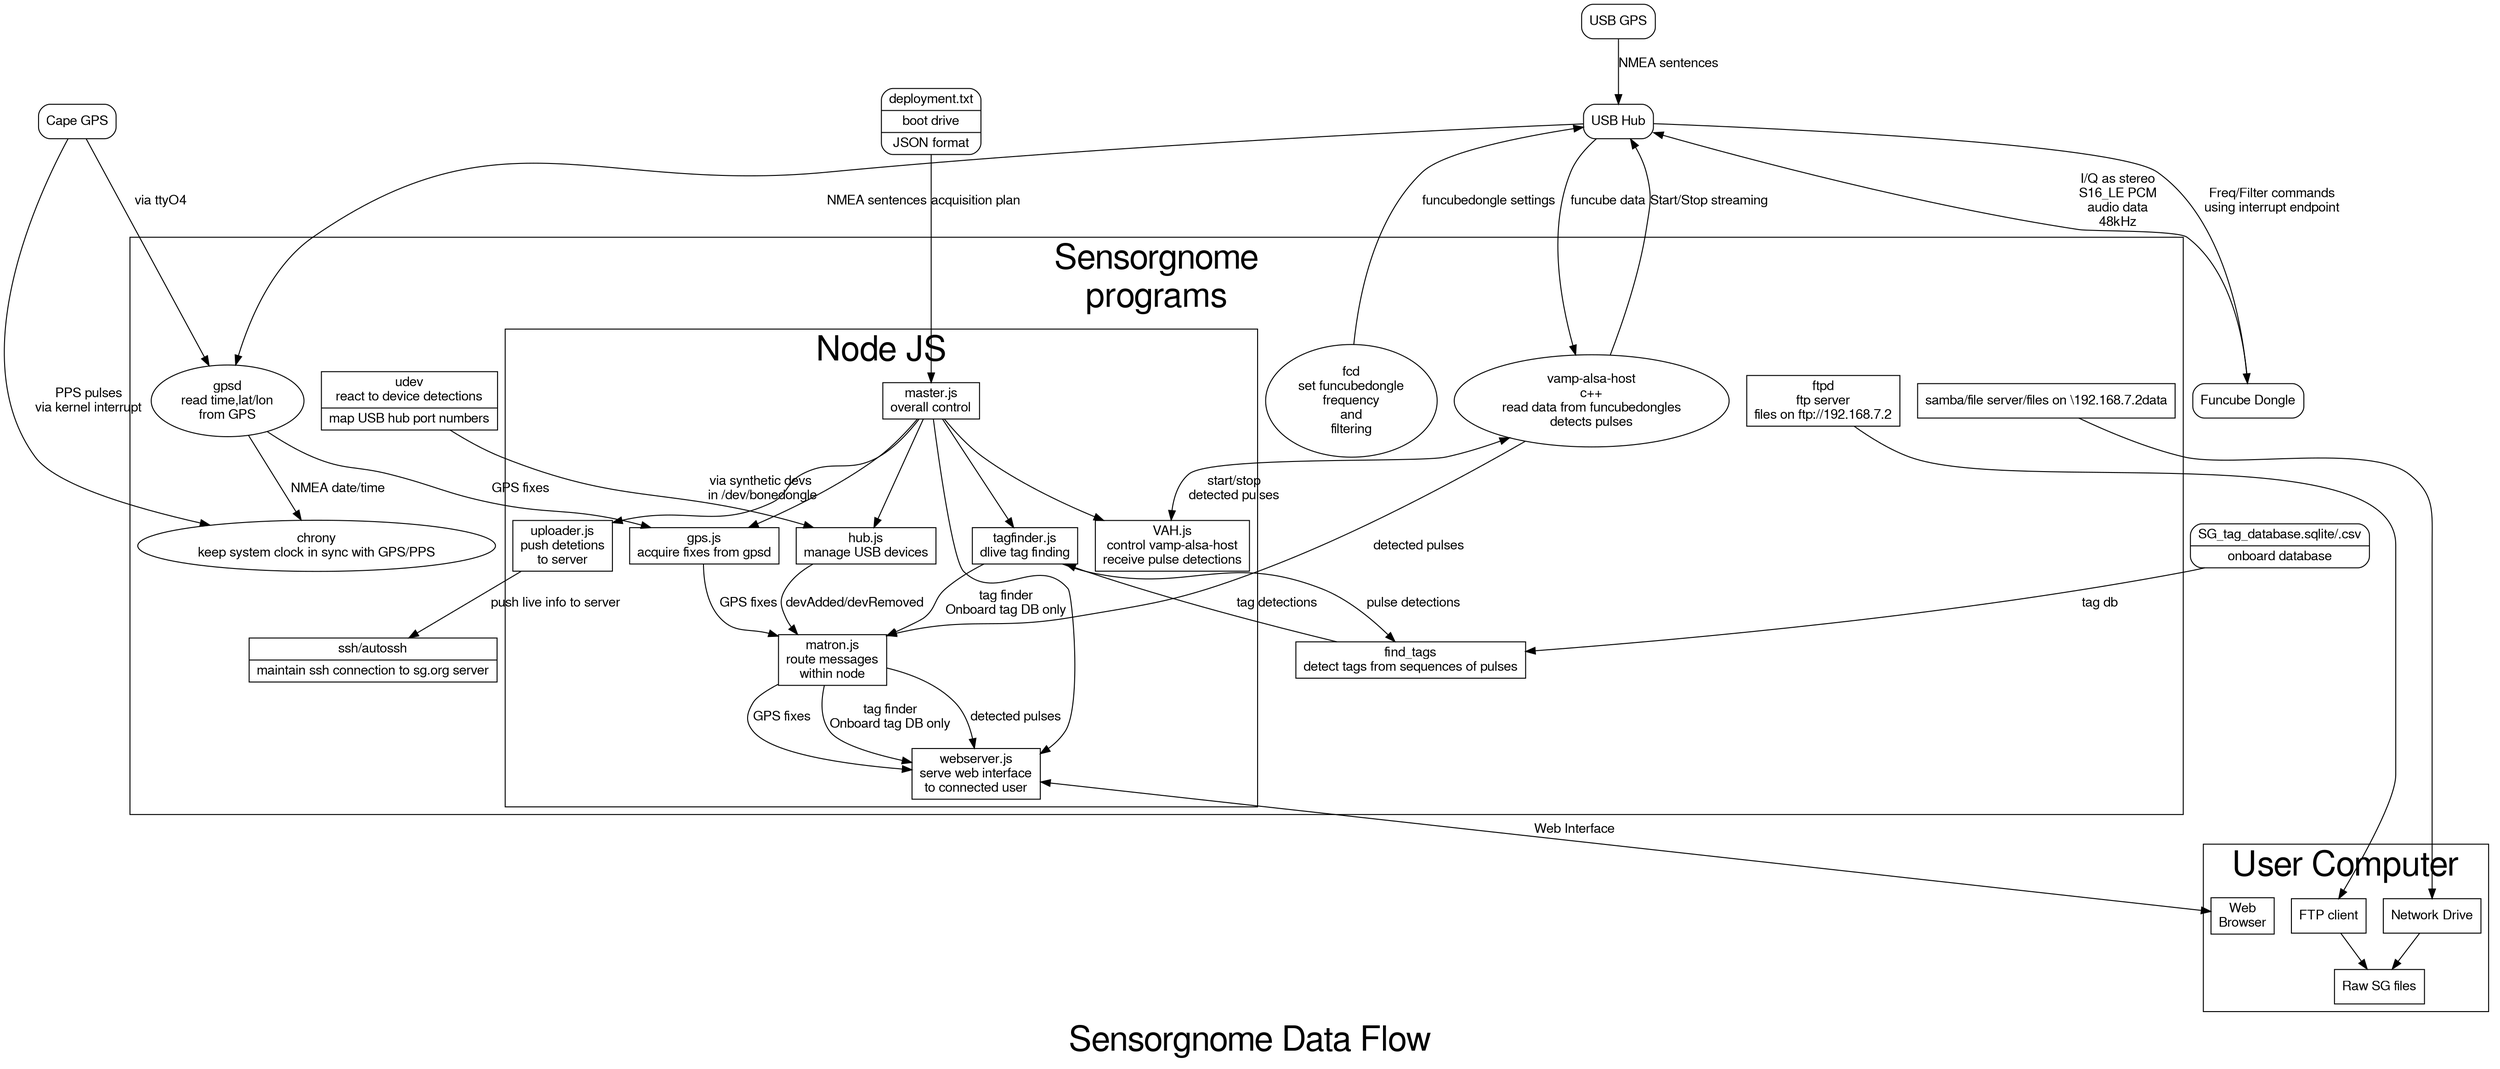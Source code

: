 digraph data_flow {
        graph [label="Sensorgnome Data Flow",labelfontsize=14,fontsize=36,fontname = "FreeSans"];
        node [fontname = "FreeSans",labelfontsize=14,fontsize=14];
        edge [fontname = "FreeSans",labelfontsize=14,fontsize=14];


        subgraph clusterUser {
                graph [label="User Computer"]

                userBrowser [shape=box,label="Web\nBrowser"];
                ftpClient [shape=box,label="FTP client"];

                localFiles [shape=box,label="Raw SG files"];
                networkDrive [shape=box,label="Network Drive"];
        }

        ## devices

        Hub [shape=Mrecord, label="USB Hub"];
        FuncubeDongle [shape=Mrecord, label="Funcube Dongle"];
        USB_GPS [shape=Mrecord, label="USB GPS"];
        Cape_GPS [shape=Mrecord, label="Cape GPS"];

        ## files

        deployment_txt [shape=Mrecord,label="{deployment.txt|boot drive|JSON format}"];
        SG_tag_database [shape=Mrecord,label="{SG_tag_database.sqlite/.csv|onboard database}"];

        ## programs

        subgraph clusterSGProgs {
                graph [label="Sensorgnome\nprograms"];

                subgraph clusterNodejs {
                        graph [label="Node JS"]

                        master_js [shape=box,label="master.js\noverall control"];
                        webserver_js [shape=box,label="webserver.js\nserve web interface\nto connected user"];
                        VAH_js [shape=box,label="VAH.js\ncontrol vamp-alsa-host\nreceive pulse detections"];
                        gps_js [shape=box,label="gps.js\nacquire fixes from gpsd"];
                        hub_js [shape=box,label="hub.js\nmanage USB devices"];
                        matron_js [shape=box,label="matron.js\nroute messages\nwithin node"];
                        tagfinder_js [shape=box,label="tagfinder.js\ndlive tag finding"];
                        uploader_js [shape=box,label="uploader.js\npush detetions\nto server"];
                }

                VAH [label="vamp-alsa-host\nc++\nread data from funcubedongles\ndetects pulses\n"];
                chrony [label="chrony\nkeep system clock in sync with GPS/PPS"];
                gpsd [label="gpsd\nread time,lat/lon\nfrom GPS"];
                fcd [label="fcd\nset funcubedongle\nfrequency\nand\nfiltering"];
                udev [shape=record,label="{udev\nreact to device detections|map USB hub port numbers}"];
                find_tags [shape=record,label="{find_tags\ndetect tags from sequences of pulses}"];
                auto_ssh [shape=record,label="{ssh/autossh|maintain ssh connection to sg.org server}"];
                samba [shape=record,label="{samba/file server/files on \\192.168.7.2\data}"];
                ftpd  [shape=record,label="{ftpd\nftp server\nfiles on ftp://192.168.7.2}"];
        }

        ## flow

        VAH -> VAH_js[dir=both,label="start/stop\ndetected pulses"];
        gpsd -> gps_js[label="GPS fixes"];
        webserver_js -> userBrowser [dir="both",label="Web Interface"];

        Cape_GPS -> gpsd[label="via ttyO4"];
        Cape_GPS -> chrony[label="PPS pulses\nvia kernel interrupt"];

        USB_GPS -> Hub[label="NMEA sentences"];
        Hub -> gpsd[label="NMEA sentences"];
        Hub -> VAH[label="funcube data"];
        VAH -> Hub[label="Start/Stop streaming"];

        fcd -> Hub[label="funcubedongle settings"];

        FuncubeDongle -> Hub[label="I/Q as stereo\nS16_LE PCM\naudio data\n48kHz"];
        Hub -> FuncubeDongle[label="Freq/Filter commands\nusing interrupt endpoint"];


        master_js -> webserver_js;
        master_js -> gps_js;
        master_js -> VAH_js;
        master_js -> hub_js;
        master_js -> uploader_js;
        master_js -> tagfinder_js;

        udev -> hub_js[label="via synthetic devs\n in /dev/bonedongle"];
        hub_js -> matron_js[label="devAdded/devRemoved"];

        VAH -> matron_js -> webserver_js [label="detected pulses"];
        gps_js -> matron_js -> webserver_js [label="GPS fixes"];
        tagfinder_js -> matron_js -> webserver_js [label="tag finder\nOnboard tag DB only"];
        find_tags -> tagfinder_js [label="tag detections"];
        tagfinder_js -> find_tags [label="pulse detections"];
        SG_tag_database -> find_tags [label="tag db"];

        gpsd->chrony[label="NMEA date/time"];

        uploader_js -> auto_ssh[label="push live info to server"];

        deployment_txt -> master_js[label="acquisition plan"];

        ftpd -> ftpClient;
        ftpClient -> localFiles;
        samba -> networkDrive;
        networkDrive -> localFiles;


}
